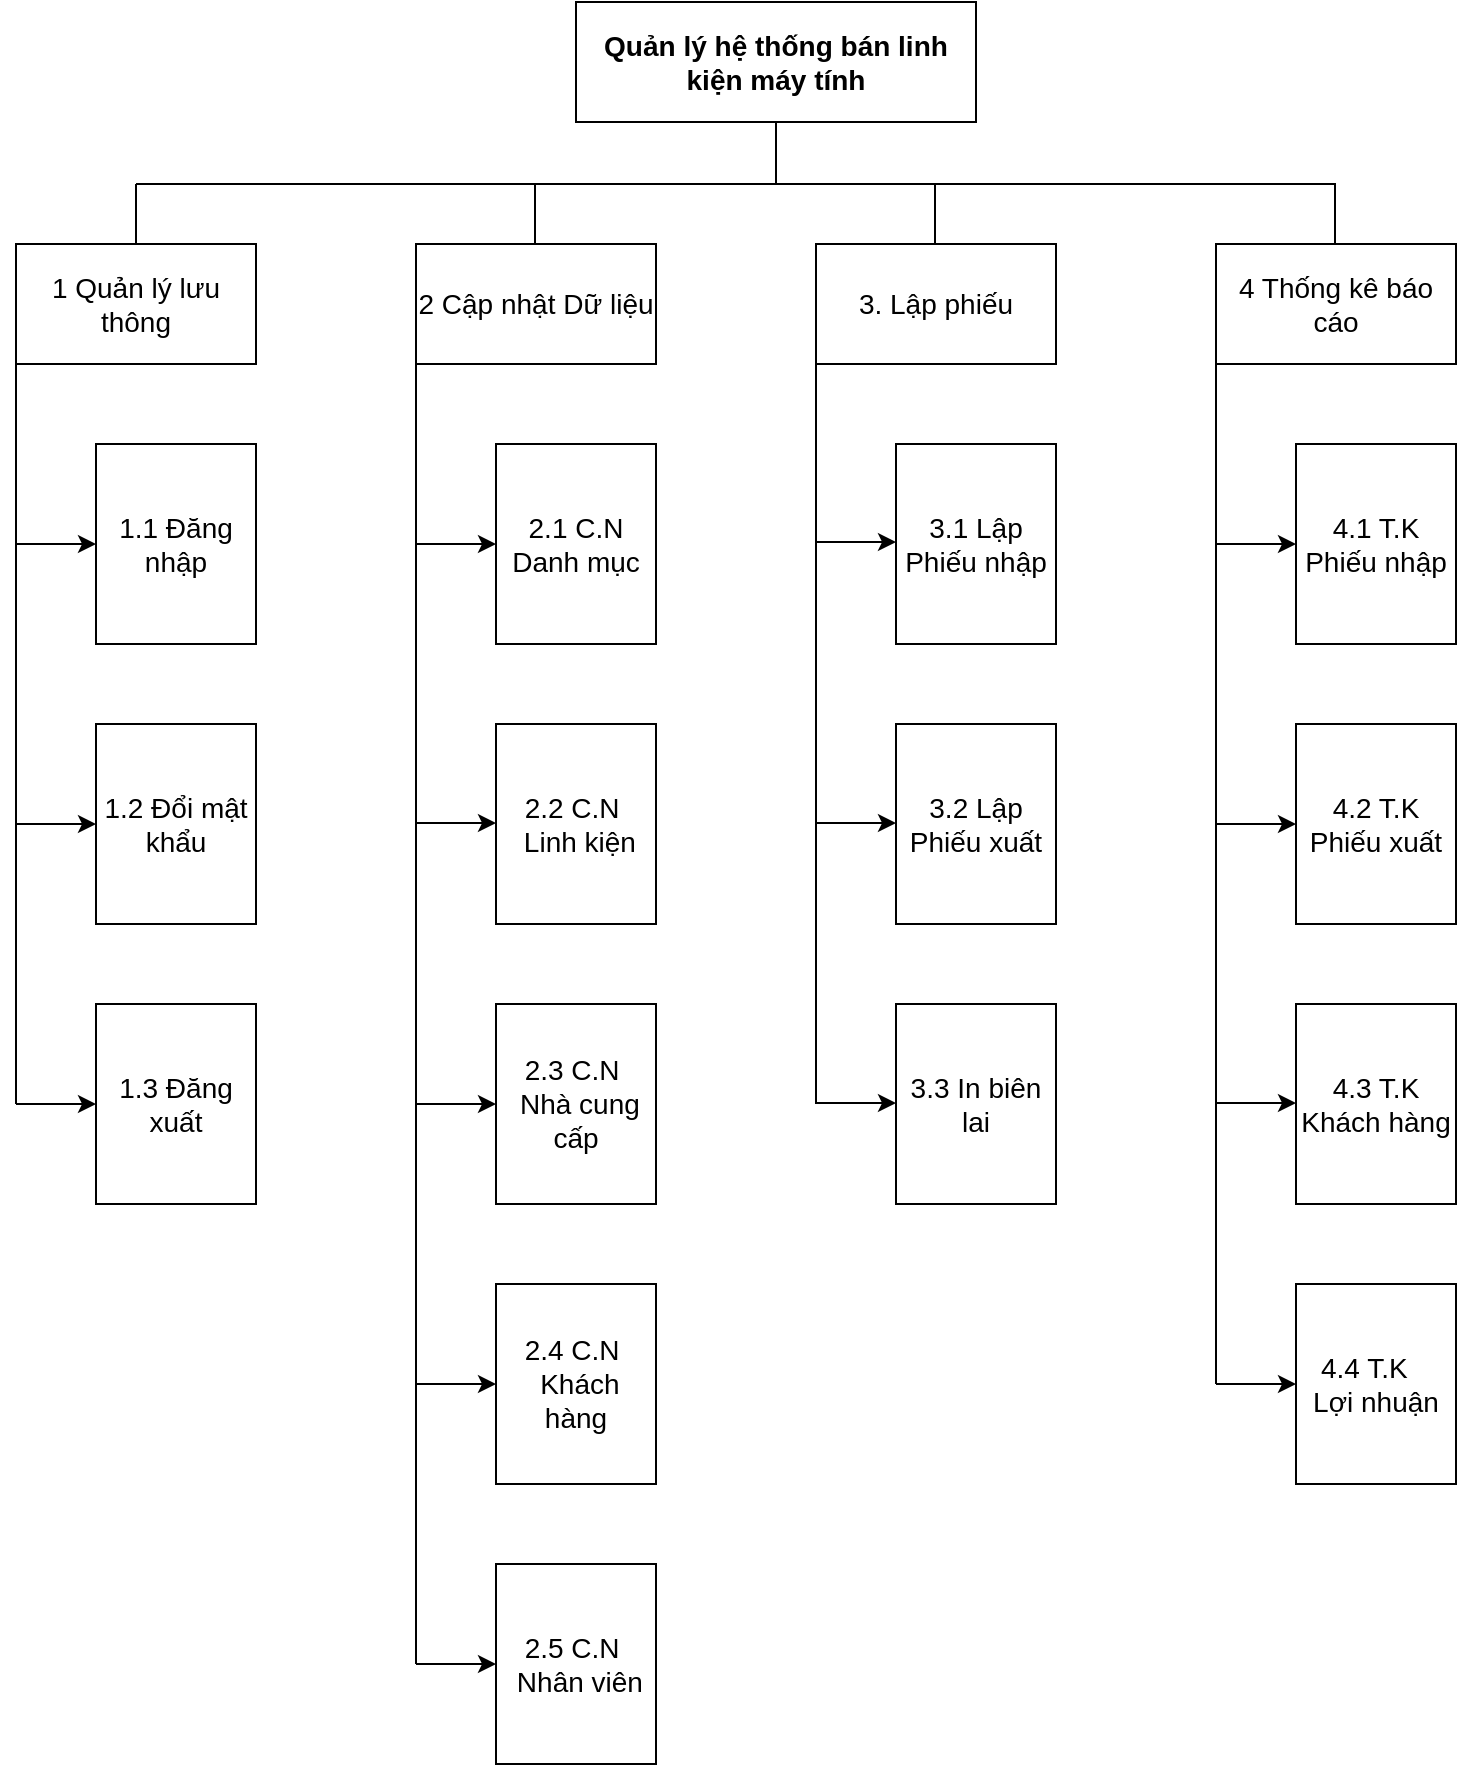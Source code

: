 <mxfile version="12.0.0" type="device" pages="1"><diagram id="UNdw_k5Ha2OBEMAnafcL" name="Page-1"><mxGraphModel dx="932" dy="1327" grid="1" gridSize="10" guides="1" tooltips="1" connect="1" arrows="1" fold="1" page="1" pageScale="1" pageWidth="583" pageHeight="827" math="0" shadow="0"><root><mxCell id="0"/><mxCell id="1" parent="0"/><mxCell id="4mhRfQul_G64qO2bnfWz-1" value="Quản lý hệ thống bán linh kiện máy tính" style="rounded=0;whiteSpace=wrap;html=1;fontStyle=1;fontSize=14;" parent="1" vertex="1"><mxGeometry x="320" y="-1" width="200" height="60" as="geometry"/></mxCell><mxCell id="4mhRfQul_G64qO2bnfWz-2" value="1 Quản lý lưu thông" style="rounded=0;whiteSpace=wrap;html=1;fontSize=14;" parent="1" vertex="1"><mxGeometry x="40" y="120" width="120" height="60" as="geometry"/></mxCell><mxCell id="4mhRfQul_G64qO2bnfWz-3" value="2 Cập nhật Dữ liệu" style="rounded=0;whiteSpace=wrap;html=1;fontSize=14;" parent="1" vertex="1"><mxGeometry x="240" y="120" width="120" height="60" as="geometry"/></mxCell><mxCell id="4mhRfQul_G64qO2bnfWz-4" value="1.1 Đăng nhập" style="rounded=0;whiteSpace=wrap;html=1;fontSize=14;" parent="1" vertex="1"><mxGeometry x="80" y="220" width="80" height="100" as="geometry"/></mxCell><mxCell id="4mhRfQul_G64qO2bnfWz-5" value="1.2 Đổi mật khẩu" style="rounded=0;whiteSpace=wrap;html=1;fontSize=14;" parent="1" vertex="1"><mxGeometry x="80" y="360" width="80" height="100" as="geometry"/></mxCell><mxCell id="4mhRfQul_G64qO2bnfWz-6" value="1.3 Đăng xuất" style="rounded=0;whiteSpace=wrap;html=1;fontSize=14;" parent="1" vertex="1"><mxGeometry x="80" y="500" width="80" height="100" as="geometry"/></mxCell><mxCell id="4mhRfQul_G64qO2bnfWz-8" value="2.1 C.N Danh mục" style="rounded=0;whiteSpace=wrap;html=1;fontSize=14;" parent="1" vertex="1"><mxGeometry x="280" y="220" width="80" height="100" as="geometry"/></mxCell><mxCell id="4mhRfQul_G64qO2bnfWz-9" value="2.2 C.N&amp;nbsp;&lt;br&gt;&amp;nbsp;Linh kiện" style="rounded=0;whiteSpace=wrap;html=1;fontSize=14;" parent="1" vertex="1"><mxGeometry x="280" y="360" width="80" height="100" as="geometry"/></mxCell><mxCell id="4mhRfQul_G64qO2bnfWz-11" value="3. Lập phiếu" style="rounded=0;whiteSpace=wrap;html=1;fontSize=14;" parent="1" vertex="1"><mxGeometry x="440" y="120" width="120" height="60" as="geometry"/></mxCell><mxCell id="4mhRfQul_G64qO2bnfWz-15" value="4 Thống kê báo cáo" style="rounded=0;whiteSpace=wrap;html=1;fontSize=14;" parent="1" vertex="1"><mxGeometry x="640" y="120" width="120" height="60" as="geometry"/></mxCell><mxCell id="4mhRfQul_G64qO2bnfWz-16" value="4.1 T.K Phiếu nhập" style="rounded=0;whiteSpace=wrap;html=1;fontSize=14;" parent="1" vertex="1"><mxGeometry x="680" y="220" width="80" height="100" as="geometry"/></mxCell><mxCell id="4mhRfQul_G64qO2bnfWz-17" value="4.2 T.K Phiếu xuất" style="rounded=0;whiteSpace=wrap;html=1;fontSize=14;" parent="1" vertex="1"><mxGeometry x="680" y="360" width="80" height="100" as="geometry"/></mxCell><mxCell id="4mhRfQul_G64qO2bnfWz-20" value="" style="endArrow=none;html=1;fontSize=14;entryX=0.5;entryY=1;entryDx=0;entryDy=0;" parent="1" target="4mhRfQul_G64qO2bnfWz-1" edge="1"><mxGeometry width="50" height="50" relative="1" as="geometry"><mxPoint x="420" y="90" as="sourcePoint"/><mxPoint x="420" y="80" as="targetPoint"/></mxGeometry></mxCell><mxCell id="4mhRfQul_G64qO2bnfWz-22" value="" style="endArrow=none;html=1;fontSize=14;" parent="1" edge="1"><mxGeometry width="50" height="50" relative="1" as="geometry"><mxPoint x="100" y="90" as="sourcePoint"/><mxPoint x="700" y="90" as="targetPoint"/></mxGeometry></mxCell><mxCell id="4mhRfQul_G64qO2bnfWz-23" value="" style="endArrow=none;html=1;fontSize=14;entryX=0.5;entryY=0;entryDx=0;entryDy=0;" parent="1" target="4mhRfQul_G64qO2bnfWz-2" edge="1"><mxGeometry width="50" height="50" relative="1" as="geometry"><mxPoint x="100" y="90" as="sourcePoint"/><mxPoint x="160" as="targetPoint"/></mxGeometry></mxCell><mxCell id="4mhRfQul_G64qO2bnfWz-24" value="" style="endArrow=none;html=1;fontSize=14;entryX=0.5;entryY=0;entryDx=0;entryDy=0;" parent="1" edge="1"><mxGeometry width="50" height="50" relative="1" as="geometry"><mxPoint x="299.5" y="90" as="sourcePoint"/><mxPoint x="299.5" y="120" as="targetPoint"/></mxGeometry></mxCell><mxCell id="4mhRfQul_G64qO2bnfWz-25" value="" style="endArrow=none;html=1;fontSize=14;entryX=0.5;entryY=0;entryDx=0;entryDy=0;" parent="1" edge="1"><mxGeometry width="50" height="50" relative="1" as="geometry"><mxPoint x="499.5" y="90" as="sourcePoint"/><mxPoint x="499.5" y="120" as="targetPoint"/></mxGeometry></mxCell><mxCell id="4mhRfQul_G64qO2bnfWz-26" value="" style="endArrow=none;html=1;fontSize=14;entryX=0.5;entryY=0;entryDx=0;entryDy=0;" parent="1" edge="1"><mxGeometry width="50" height="50" relative="1" as="geometry"><mxPoint x="699.5" y="90" as="sourcePoint"/><mxPoint x="699.5" y="120" as="targetPoint"/></mxGeometry></mxCell><mxCell id="4mhRfQul_G64qO2bnfWz-27" value="" style="endArrow=none;html=1;fontSize=14;entryX=0;entryY=0.75;entryDx=0;entryDy=0;" parent="1" target="4mhRfQul_G64qO2bnfWz-2" edge="1"><mxGeometry width="50" height="50" relative="1" as="geometry"><mxPoint x="40" y="550" as="sourcePoint"/><mxPoint x="70" y="250" as="targetPoint"/></mxGeometry></mxCell><mxCell id="4mhRfQul_G64qO2bnfWz-28" value="" style="endArrow=classic;html=1;fontSize=14;entryX=0;entryY=0.5;entryDx=0;entryDy=0;" parent="1" target="4mhRfQul_G64qO2bnfWz-4" edge="1"><mxGeometry width="50" height="50" relative="1" as="geometry"><mxPoint x="40" y="270" as="sourcePoint"/><mxPoint x="70" y="290" as="targetPoint"/></mxGeometry></mxCell><mxCell id="4mhRfQul_G64qO2bnfWz-29" value="" style="endArrow=classic;html=1;fontSize=14;entryX=0;entryY=0.5;entryDx=0;entryDy=0;" parent="1" edge="1"><mxGeometry width="50" height="50" relative="1" as="geometry"><mxPoint x="40" y="410.0" as="sourcePoint"/><mxPoint x="80" y="410.0" as="targetPoint"/></mxGeometry></mxCell><mxCell id="4mhRfQul_G64qO2bnfWz-30" value="" style="endArrow=classic;html=1;fontSize=14;entryX=0;entryY=0.5;entryDx=0;entryDy=0;" parent="1" edge="1"><mxGeometry width="50" height="50" relative="1" as="geometry"><mxPoint x="40" y="550.0" as="sourcePoint"/><mxPoint x="80" y="550.0" as="targetPoint"/></mxGeometry></mxCell><mxCell id="4mhRfQul_G64qO2bnfWz-32" value="" style="endArrow=none;html=1;fontSize=14;entryX=0;entryY=0.75;entryDx=0;entryDy=0;" parent="1" target="4mhRfQul_G64qO2bnfWz-3" edge="1"><mxGeometry width="50" height="50" relative="1" as="geometry"><mxPoint x="240" y="830" as="sourcePoint"/><mxPoint x="270" y="210" as="targetPoint"/></mxGeometry></mxCell><mxCell id="4mhRfQul_G64qO2bnfWz-33" value="" style="endArrow=classic;html=1;fontSize=14;entryX=0;entryY=0.5;entryDx=0;entryDy=0;" parent="1" edge="1"><mxGeometry width="50" height="50" relative="1" as="geometry"><mxPoint x="240" y="270" as="sourcePoint"/><mxPoint x="280" y="270" as="targetPoint"/></mxGeometry></mxCell><mxCell id="4mhRfQul_G64qO2bnfWz-34" value="" style="endArrow=classic;html=1;fontSize=14;entryX=0;entryY=0.5;entryDx=0;entryDy=0;" parent="1" edge="1"><mxGeometry width="50" height="50" relative="1" as="geometry"><mxPoint x="240" y="409.5" as="sourcePoint"/><mxPoint x="280" y="409.5" as="targetPoint"/></mxGeometry></mxCell><mxCell id="4mhRfQul_G64qO2bnfWz-35" value="" style="endArrow=classic;html=1;fontSize=14;entryX=0;entryY=0.5;entryDx=0;entryDy=0;" parent="1" edge="1"><mxGeometry width="50" height="50" relative="1" as="geometry"><mxPoint x="240" y="550" as="sourcePoint"/><mxPoint x="280" y="550" as="targetPoint"/></mxGeometry></mxCell><mxCell id="4mhRfQul_G64qO2bnfWz-42" value="" style="endArrow=none;html=1;fontSize=14;entryX=0;entryY=0.75;entryDx=0;entryDy=0;" parent="1" target="4mhRfQul_G64qO2bnfWz-15" edge="1"><mxGeometry width="50" height="50" relative="1" as="geometry"><mxPoint x="640" y="690" as="sourcePoint"/><mxPoint x="660" y="210" as="targetPoint"/></mxGeometry></mxCell><mxCell id="4mhRfQul_G64qO2bnfWz-43" value="" style="endArrow=classic;html=1;fontSize=14;entryX=0;entryY=0.5;entryDx=0;entryDy=0;" parent="1" edge="1"><mxGeometry width="50" height="50" relative="1" as="geometry"><mxPoint x="640" y="270" as="sourcePoint"/><mxPoint x="680" y="270" as="targetPoint"/></mxGeometry></mxCell><mxCell id="4mhRfQul_G64qO2bnfWz-44" value="" style="endArrow=classic;html=1;fontSize=14;entryX=0;entryY=0.5;entryDx=0;entryDy=0;" parent="1" edge="1"><mxGeometry width="50" height="50" relative="1" as="geometry"><mxPoint x="640" y="410" as="sourcePoint"/><mxPoint x="680" y="410" as="targetPoint"/><Array as="points"><mxPoint x="660" y="410"/></Array></mxGeometry></mxCell><mxCell id="4mhRfQul_G64qO2bnfWz-45" value="2.3 C.N&amp;nbsp;&lt;br&gt;&amp;nbsp;Nhà cung cấp" style="rounded=0;whiteSpace=wrap;html=1;fontSize=14;" parent="1" vertex="1"><mxGeometry x="280" y="500" width="80" height="100" as="geometry"/></mxCell><mxCell id="4mhRfQul_G64qO2bnfWz-46" value="" style="endArrow=classic;html=1;fontSize=14;entryX=0;entryY=0.5;entryDx=0;entryDy=0;" parent="1" edge="1"><mxGeometry width="50" height="50" relative="1" as="geometry"><mxPoint x="240" y="690" as="sourcePoint"/><mxPoint x="280" y="690" as="targetPoint"/></mxGeometry></mxCell><mxCell id="4mhRfQul_G64qO2bnfWz-47" value="4.3 T.K Khách hàng" style="rounded=0;whiteSpace=wrap;html=1;fontSize=14;" parent="1" vertex="1"><mxGeometry x="680" y="500" width="80" height="100" as="geometry"/></mxCell><mxCell id="4mhRfQul_G64qO2bnfWz-48" value="4.4 T.K&amp;nbsp; &amp;nbsp; Lợi nhuận" style="rounded=0;whiteSpace=wrap;html=1;fontSize=14;" parent="1" vertex="1"><mxGeometry x="680" y="640" width="80" height="100" as="geometry"/></mxCell><mxCell id="4mhRfQul_G64qO2bnfWz-49" value="" style="endArrow=classic;html=1;fontSize=14;entryX=0;entryY=0.5;entryDx=0;entryDy=0;" parent="1" edge="1"><mxGeometry width="50" height="50" relative="1" as="geometry"><mxPoint x="640" y="549.5" as="sourcePoint"/><mxPoint x="680" y="549.5" as="targetPoint"/><Array as="points"><mxPoint x="660" y="549.5"/></Array></mxGeometry></mxCell><mxCell id="4mhRfQul_G64qO2bnfWz-50" value="" style="endArrow=classic;html=1;fontSize=14;entryX=0;entryY=0.5;entryDx=0;entryDy=0;" parent="1" edge="1"><mxGeometry width="50" height="50" relative="1" as="geometry"><mxPoint x="640" y="690" as="sourcePoint"/><mxPoint x="680" y="690" as="targetPoint"/><Array as="points"><mxPoint x="660" y="690"/></Array></mxGeometry></mxCell><mxCell id="05tqMwleND_IdeqO7oYv-1" value="2.4 C.N&amp;nbsp;&lt;br&gt;&amp;nbsp;Khách hàng" style="rounded=0;whiteSpace=wrap;html=1;fontSize=14;" parent="1" vertex="1"><mxGeometry x="280" y="640" width="80" height="100" as="geometry"/></mxCell><mxCell id="05tqMwleND_IdeqO7oYv-2" value="2.5 C.N&amp;nbsp;&lt;br&gt;&amp;nbsp;Nhân viên" style="rounded=0;whiteSpace=wrap;html=1;fontSize=14;" parent="1" vertex="1"><mxGeometry x="280" y="780" width="80" height="100" as="geometry"/></mxCell><mxCell id="05tqMwleND_IdeqO7oYv-3" value="" style="endArrow=classic;html=1;fontSize=14;entryX=0;entryY=0.5;entryDx=0;entryDy=0;" parent="1" edge="1"><mxGeometry width="50" height="50" relative="1" as="geometry"><mxPoint x="240" y="830.0" as="sourcePoint"/><mxPoint x="280" y="830.0" as="targetPoint"/></mxGeometry></mxCell><mxCell id="05tqMwleND_IdeqO7oYv-5" value="3.1 Lập Phiếu nhập" style="rounded=0;whiteSpace=wrap;html=1;fontSize=14;" parent="1" vertex="1"><mxGeometry x="480" y="220" width="80" height="100" as="geometry"/></mxCell><mxCell id="05tqMwleND_IdeqO7oYv-6" value="3.2 Lập Phiếu xuất" style="rounded=0;whiteSpace=wrap;html=1;fontSize=14;" parent="1" vertex="1"><mxGeometry x="480" y="360" width="80" height="100" as="geometry"/></mxCell><mxCell id="05tqMwleND_IdeqO7oYv-7" value="3.3 In biên lai" style="rounded=0;whiteSpace=wrap;html=1;fontSize=14;" parent="1" vertex="1"><mxGeometry x="480" y="500" width="80" height="100" as="geometry"/></mxCell><mxCell id="05tqMwleND_IdeqO7oYv-9" value="" style="endArrow=none;html=1;entryX=0;entryY=0.75;entryDx=0;entryDy=0;" parent="1" target="4mhRfQul_G64qO2bnfWz-11" edge="1"><mxGeometry width="50" height="50" relative="1" as="geometry"><mxPoint x="440" y="550" as="sourcePoint"/><mxPoint x="450" y="360" as="targetPoint"/></mxGeometry></mxCell><mxCell id="05tqMwleND_IdeqO7oYv-10" value="" style="endArrow=classic;html=1;fontSize=14;entryX=0;entryY=0.5;entryDx=0;entryDy=0;" parent="1" edge="1"><mxGeometry width="50" height="50" relative="1" as="geometry"><mxPoint x="440" y="269" as="sourcePoint"/><mxPoint x="480" y="269" as="targetPoint"/></mxGeometry></mxCell><mxCell id="05tqMwleND_IdeqO7oYv-11" value="" style="endArrow=classic;html=1;fontSize=14;entryX=0;entryY=0.5;entryDx=0;entryDy=0;" parent="1" edge="1"><mxGeometry width="50" height="50" relative="1" as="geometry"><mxPoint x="440" y="409.5" as="sourcePoint"/><mxPoint x="480" y="409.5" as="targetPoint"/></mxGeometry></mxCell><mxCell id="05tqMwleND_IdeqO7oYv-12" value="" style="endArrow=classic;html=1;fontSize=14;entryX=0;entryY=0.5;entryDx=0;entryDy=0;" parent="1" edge="1"><mxGeometry width="50" height="50" relative="1" as="geometry"><mxPoint x="440" y="549.5" as="sourcePoint"/><mxPoint x="480" y="549.5" as="targetPoint"/></mxGeometry></mxCell></root></mxGraphModel></diagram></mxfile>